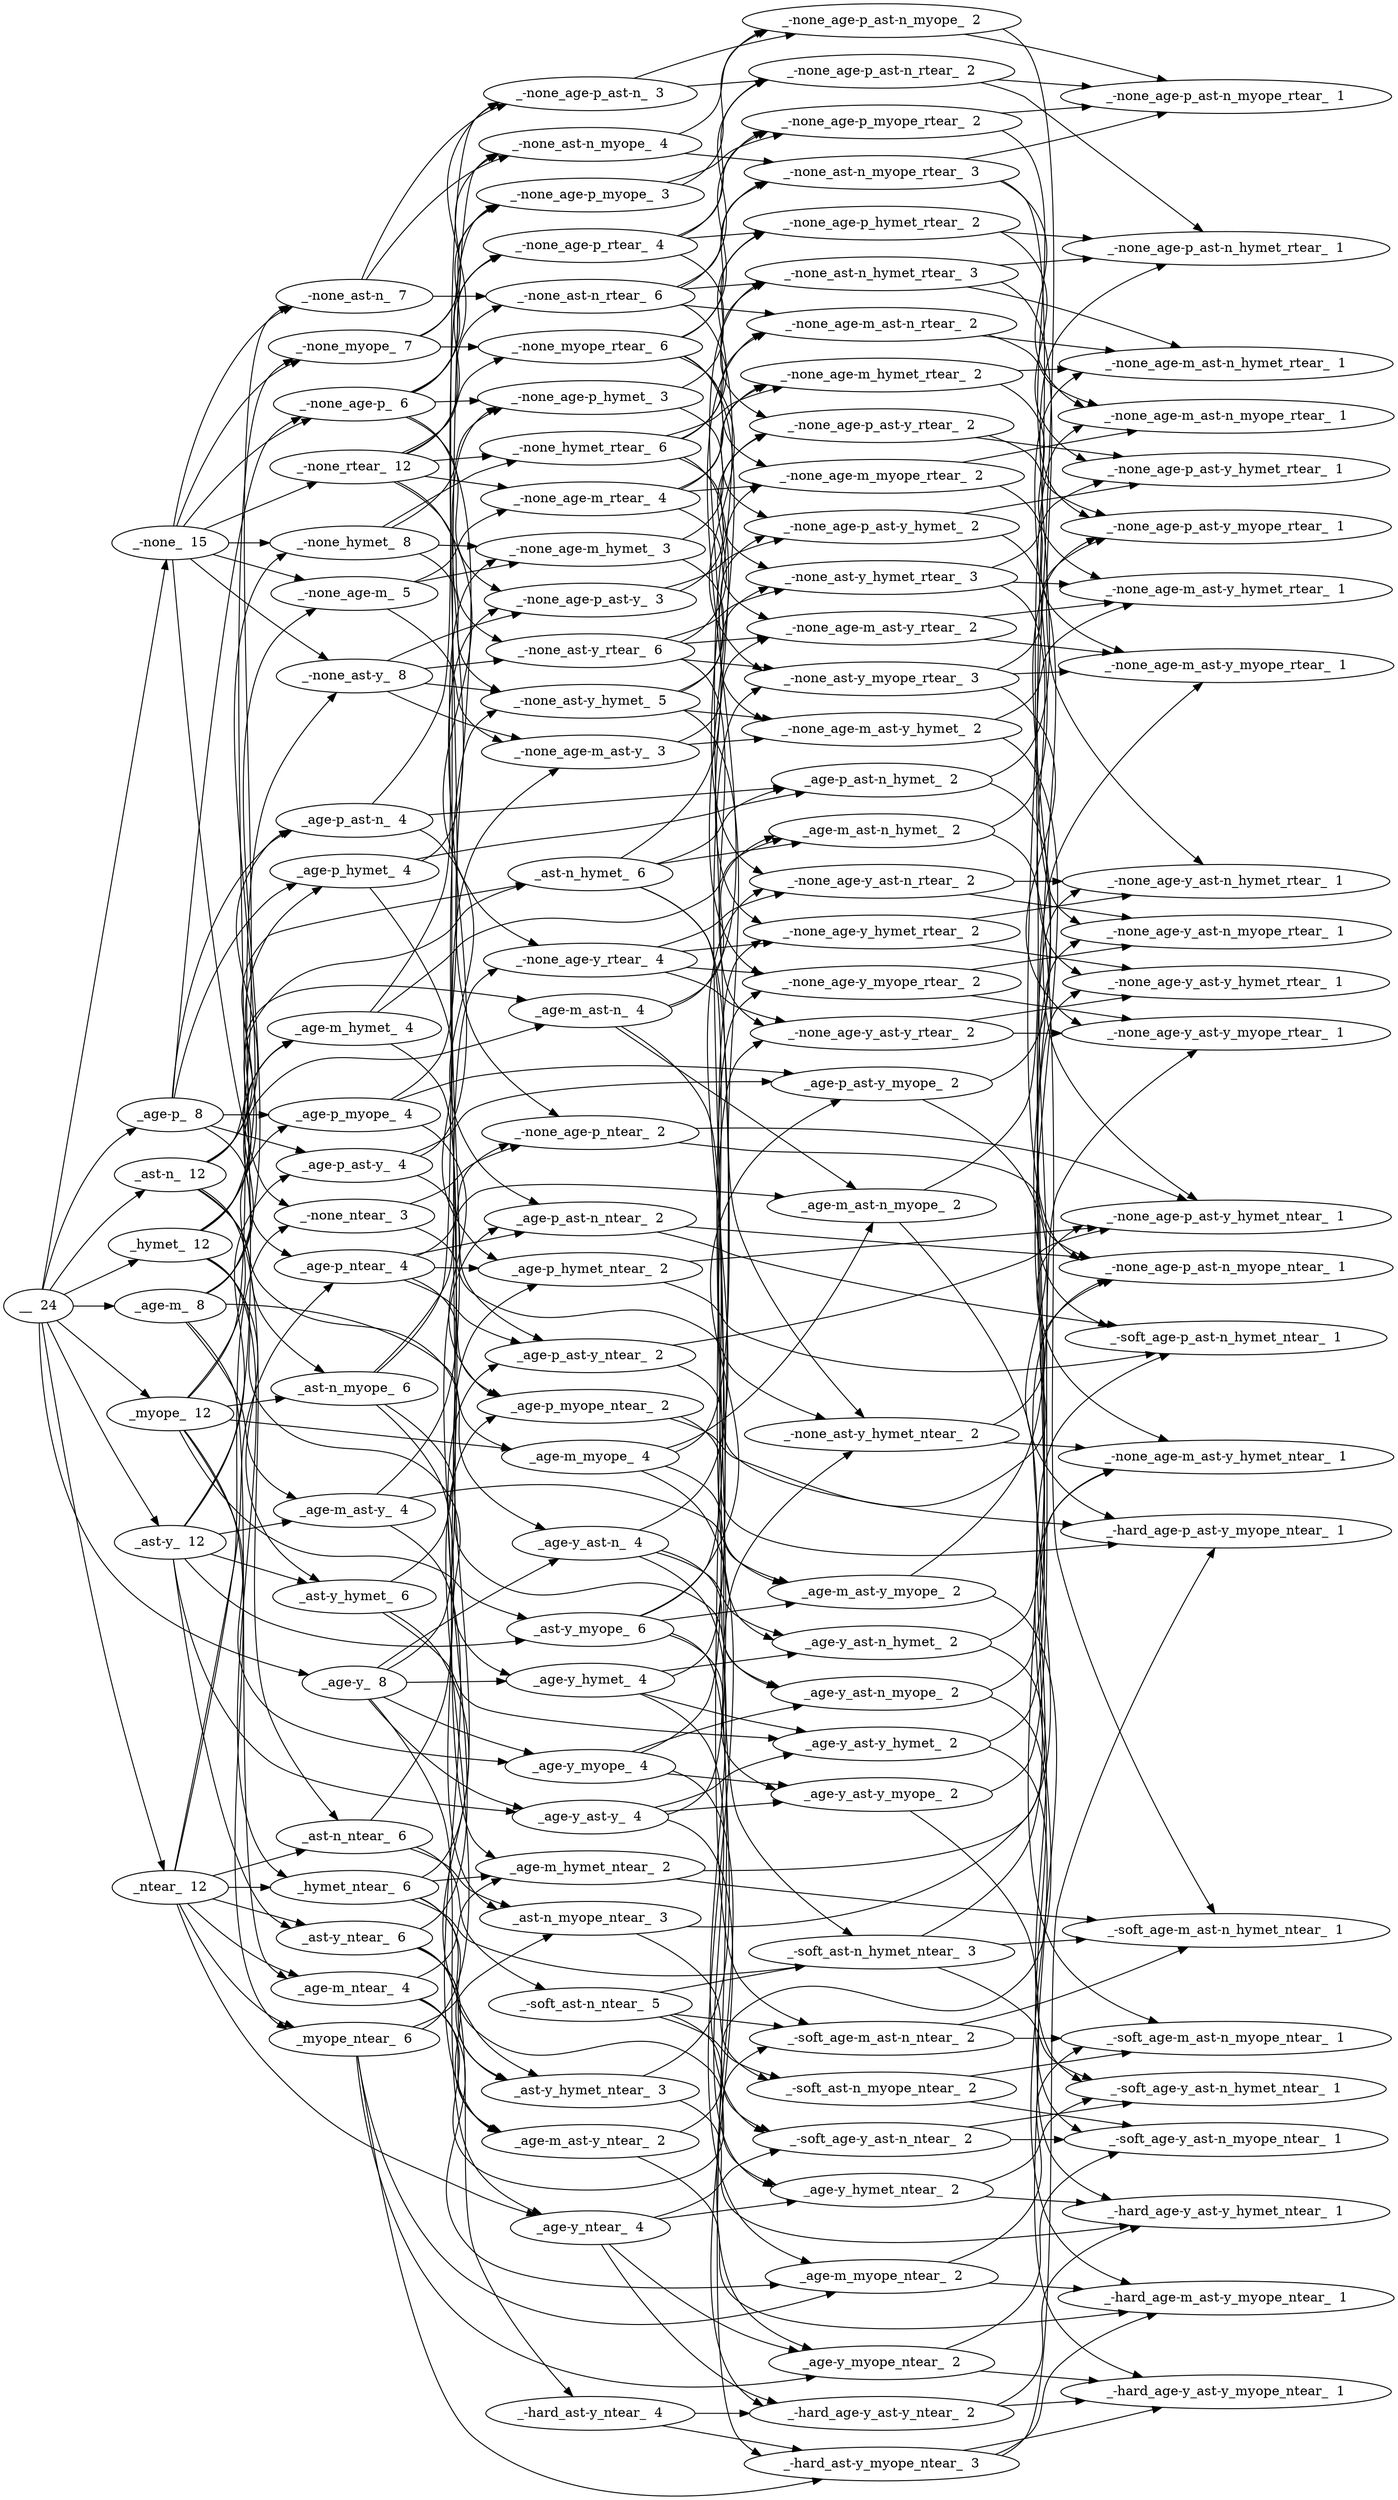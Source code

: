 strict digraph "" {
	graph [rankdir=LR];
	"__  24"	[weight=24];
	"_-none_  15"	[weight=15];
	"__  24" -> "_-none_  15"	[cost=0.6780719051126378];
	"_ast-n_  12"	[weight=12];
	"__  24" -> "_ast-n_  12"	[cost=1.0];
	"_ast-y_  12"	[weight=12];
	"__  24" -> "_ast-y_  12"	[cost=1.0];
	"_hymet_  12"	[weight=12];
	"__  24" -> "_hymet_  12"	[cost=1.0];
	"_myope_  12"	[weight=12];
	"__  24" -> "_myope_  12"	[cost=1.0];
	"_ntear_  12"	[weight=12];
	"__  24" -> "_ntear_  12"	[cost=1.0];
	"_age-m_  8"	[weight=8];
	"__  24" -> "_age-m_  8"	[cost=1.5849625007211563];
	"_age-p_  8"	[weight=8];
	"__  24" -> "_age-p_  8"	[cost=1.5849625007211563];
	"_age-y_  8"	[weight=8];
	"__  24" -> "_age-y_  8"	[cost=1.5849625007211563];
	"_-none_rtear_  12"	[weight=12];
	"_-none_  15" -> "_-none_rtear_  12"	[cost=0.32192809488736235];
	"_-none_ast-y_  8"	[weight=8];
	"_-none_  15" -> "_-none_ast-y_  8"	[cost=0.9068905956085185];
	"_-none_hymet_  8"	[weight=8];
	"_-none_  15" -> "_-none_hymet_  8"	[cost=0.9068905956085185];
	"_-none_ast-n_  7"	[weight=7];
	"_-none_  15" -> "_-none_ast-n_  7"	[cost=1.0995356735509143];
	"_-none_myope_  7"	[weight=7];
	"_-none_  15" -> "_-none_myope_  7"	[cost=1.0995356735509143];
	"_-none_age-p_  6"	[weight=6];
	"_-none_  15" -> "_-none_age-p_  6"	[cost=1.3219280948873624];
	"_-none_age-m_  5"	[weight=5];
	"_-none_  15" -> "_-none_age-m_  5"	[cost=1.5849625007211563];
	"_-none_ntear_  3"	[weight=3];
	"_-none_  15" -> "_-none_ntear_  3"	[cost=2.321928094887362];
	"_ast-n_  12" -> "_-none_ast-n_  7"	[cost=0.7776075786635519];
	"_ast-n_hymet_  6"	[weight=6];
	"_ast-n_  12" -> "_ast-n_hymet_  6"	[cost=1.0];
	"_ast-n_myope_  6"	[weight=6];
	"_ast-n_  12" -> "_ast-n_myope_  6"	[cost=1.0];
	"_ast-n_ntear_  6"	[weight=6];
	"_ast-n_  12" -> "_ast-n_ntear_  6"	[cost=1.0];
	"_age-m_ast-n_  4"	[weight=4];
	"_ast-n_  12" -> "_age-m_ast-n_  4"	[cost=1.5849625007211563];
	"_age-p_ast-n_  4"	[weight=4];
	"_ast-n_  12" -> "_age-p_ast-n_  4"	[cost=1.5849625007211563];
	"_age-y_ast-n_  4"	[weight=4];
	"_ast-n_  12" -> "_age-y_ast-n_  4"	[cost=1.5849625007211563];
	"_ast-y_  12" -> "_-none_ast-y_  8"	[cost=0.5849625007211562];
	"_ast-y_hymet_  6"	[weight=6];
	"_ast-y_  12" -> "_ast-y_hymet_  6"	[cost=1.0];
	"_ast-y_myope_  6"	[weight=6];
	"_ast-y_  12" -> "_ast-y_myope_  6"	[cost=1.0];
	"_ast-y_ntear_  6"	[weight=6];
	"_ast-y_  12" -> "_ast-y_ntear_  6"	[cost=1.0];
	"_age-m_ast-y_  4"	[weight=4];
	"_ast-y_  12" -> "_age-m_ast-y_  4"	[cost=1.5849625007211563];
	"_age-p_ast-y_  4"	[weight=4];
	"_ast-y_  12" -> "_age-p_ast-y_  4"	[cost=1.5849625007211563];
	"_age-y_ast-y_  4"	[weight=4];
	"_ast-y_  12" -> "_age-y_ast-y_  4"	[cost=1.5849625007211563];
	"_hymet_  12" -> "_-none_hymet_  8"	[cost=0.5849625007211562];
	"_hymet_  12" -> "_ast-n_hymet_  6"	[cost=1.0];
	"_hymet_  12" -> "_ast-y_hymet_  6"	[cost=1.0];
	"_hymet_ntear_  6"	[weight=6];
	"_hymet_  12" -> "_hymet_ntear_  6"	[cost=1.0];
	"_age-m_hymet_  4"	[weight=4];
	"_hymet_  12" -> "_age-m_hymet_  4"	[cost=1.5849625007211563];
	"_age-p_hymet_  4"	[weight=4];
	"_hymet_  12" -> "_age-p_hymet_  4"	[cost=1.5849625007211563];
	"_age-y_hymet_  4"	[weight=4];
	"_hymet_  12" -> "_age-y_hymet_  4"	[cost=1.5849625007211563];
	"_myope_  12" -> "_-none_myope_  7"	[cost=0.7776075786635519];
	"_myope_  12" -> "_ast-n_myope_  6"	[cost=1.0];
	"_myope_  12" -> "_ast-y_myope_  6"	[cost=1.0];
	"_myope_ntear_  6"	[weight=6];
	"_myope_  12" -> "_myope_ntear_  6"	[cost=1.0];
	"_age-m_myope_  4"	[weight=4];
	"_myope_  12" -> "_age-m_myope_  4"	[cost=1.5849625007211563];
	"_age-p_myope_  4"	[weight=4];
	"_myope_  12" -> "_age-p_myope_  4"	[cost=1.5849625007211563];
	"_age-y_myope_  4"	[weight=4];
	"_myope_  12" -> "_age-y_myope_  4"	[cost=1.5849625007211563];
	"_ntear_  12" -> "_ast-n_ntear_  6"	[cost=1.0];
	"_ntear_  12" -> "_ast-y_ntear_  6"	[cost=1.0];
	"_ntear_  12" -> "_hymet_ntear_  6"	[cost=1.0];
	"_ntear_  12" -> "_myope_ntear_  6"	[cost=1.0];
	"_age-m_ntear_  4"	[weight=4];
	"_ntear_  12" -> "_age-m_ntear_  4"	[cost=1.5849625007211563];
	"_age-p_ntear_  4"	[weight=4];
	"_ntear_  12" -> "_age-p_ntear_  4"	[cost=1.5849625007211563];
	"_age-y_ntear_  4"	[weight=4];
	"_ntear_  12" -> "_age-y_ntear_  4"	[cost=1.5849625007211563];
	"_ntear_  12" -> "_-none_ntear_  3"	[cost=2.0];
	"_-none_ast-n_rtear_  6"	[weight=6];
	"_-none_rtear_  12" -> "_-none_ast-n_rtear_  6"	[cost=1.0];
	"_-none_ast-y_rtear_  6"	[weight=6];
	"_-none_rtear_  12" -> "_-none_ast-y_rtear_  6"	[cost=1.0];
	"_-none_hymet_rtear_  6"	[weight=6];
	"_-none_rtear_  12" -> "_-none_hymet_rtear_  6"	[cost=1.0];
	"_-none_myope_rtear_  6"	[weight=6];
	"_-none_rtear_  12" -> "_-none_myope_rtear_  6"	[cost=1.0];
	"_-none_age-m_rtear_  4"	[weight=4];
	"_-none_rtear_  12" -> "_-none_age-m_rtear_  4"	[cost=1.5849625007211563];
	"_-none_age-p_rtear_  4"	[weight=4];
	"_-none_rtear_  12" -> "_-none_age-p_rtear_  4"	[cost=1.5849625007211563];
	"_-none_age-y_rtear_  4"	[weight=4];
	"_-none_rtear_  12" -> "_-none_age-y_rtear_  4"	[cost=1.5849625007211563];
	"_age-m_  8" -> "_-none_age-m_  5"	[cost=0.6780719051126378];
	"_age-m_  8" -> "_age-m_ast-n_  4"	[cost=1.0];
	"_age-m_  8" -> "_age-m_ast-y_  4"	[cost=1.0];
	"_age-m_  8" -> "_age-m_hymet_  4"	[cost=1.0];
	"_age-m_  8" -> "_age-m_myope_  4"	[cost=1.0];
	"_age-m_  8" -> "_age-m_ntear_  4"	[cost=1.0];
	"_age-p_  8" -> "_-none_age-p_  6"	[cost=0.4150374992788437];
	"_age-p_  8" -> "_age-p_ast-n_  4"	[cost=1.0];
	"_age-p_  8" -> "_age-p_ast-y_  4"	[cost=1.0];
	"_age-p_  8" -> "_age-p_hymet_  4"	[cost=1.0];
	"_age-p_  8" -> "_age-p_myope_  4"	[cost=1.0];
	"_age-p_  8" -> "_age-p_ntear_  4"	[cost=1.0];
	"_age-y_  8" -> "_age-y_ast-n_  4"	[cost=1.0];
	"_age-y_  8" -> "_age-y_ast-y_  4"	[cost=1.0];
	"_age-y_  8" -> "_age-y_hymet_  4"	[cost=1.0];
	"_age-y_  8" -> "_age-y_myope_  4"	[cost=1.0];
	"_age-y_  8" -> "_age-y_ntear_  4"	[cost=1.0];
	"_age-y_  8" -> "_-none_age-y_rtear_  4"	[cost=1.0];
	"_-none_ast-y_  8" -> "_-none_ast-y_rtear_  6"	[cost=0.4150374992788437];
	"_-none_ast-y_hymet_  5"	[weight=5];
	"_-none_ast-y_  8" -> "_-none_ast-y_hymet_  5"	[cost=0.6780719051126378];
	"_-none_age-m_ast-y_  3"	[weight=3];
	"_-none_ast-y_  8" -> "_-none_age-m_ast-y_  3"	[cost=1.4150374992788437];
	"_-none_age-p_ast-y_  3"	[weight=3];
	"_-none_ast-y_  8" -> "_-none_age-p_ast-y_  3"	[cost=1.4150374992788437];
	"_-none_hymet_  8" -> "_-none_hymet_rtear_  6"	[cost=0.4150374992788437];
	"_-none_hymet_  8" -> "_-none_ast-y_hymet_  5"	[cost=0.6780719051126378];
	"_-none_age-m_hymet_  3"	[weight=3];
	"_-none_hymet_  8" -> "_-none_age-m_hymet_  3"	[cost=1.4150374992788437];
	"_-none_age-p_hymet_  3"	[weight=3];
	"_-none_hymet_  8" -> "_-none_age-p_hymet_  3"	[cost=1.4150374992788437];
	"_-none_ast-n_  7" -> "_-none_ast-n_rtear_  6"	[cost=0.22239242133644802];
	"_-none_ast-n_myope_  4"	[weight=4];
	"_-none_ast-n_  7" -> "_-none_ast-n_myope_  4"	[cost=0.8073549220576041];
	"_-none_age-p_ast-n_  3"	[weight=3];
	"_-none_ast-n_  7" -> "_-none_age-p_ast-n_  3"	[cost=1.222392421336448];
	"_-none_myope_  7" -> "_-none_myope_rtear_  6"	[cost=0.22239242133644802];
	"_-none_myope_  7" -> "_-none_ast-n_myope_  4"	[cost=0.8073549220576041];
	"_-none_age-p_myope_  3"	[weight=3];
	"_-none_myope_  7" -> "_-none_age-p_myope_  3"	[cost=1.222392421336448];
	"_-none_ast-n_hymet_rtear_  3"	[weight=3];
	"_ast-n_hymet_  6" -> "_-none_ast-n_hymet_rtear_  3"	[cost=1.0];
	"_-soft_ast-n_hymet_ntear_  3"	[weight=3];
	"_ast-n_hymet_  6" -> "_-soft_ast-n_hymet_ntear_  3"	[cost=1.0];
	"_age-m_ast-n_hymet_  2"	[weight=2];
	"_ast-n_hymet_  6" -> "_age-m_ast-n_hymet_  2"	[cost=1.5849625007211563];
	"_age-p_ast-n_hymet_  2"	[weight=2];
	"_ast-n_hymet_  6" -> "_age-p_ast-n_hymet_  2"	[cost=1.5849625007211563];
	"_age-y_ast-n_hymet_  2"	[weight=2];
	"_ast-n_hymet_  6" -> "_age-y_ast-n_hymet_  2"	[cost=1.5849625007211563];
	"_ast-y_hymet_  6" -> "_-none_ast-y_hymet_  5"	[cost=0.2630344058337938];
	"_ast-y_hymet_ntear_  3"	[weight=3];
	"_ast-y_hymet_  6" -> "_ast-y_hymet_ntear_  3"	[cost=1.0];
	"_age-y_ast-y_hymet_  2"	[weight=2];
	"_ast-y_hymet_  6" -> "_age-y_ast-y_hymet_  2"	[cost=1.5849625007211563];
	"_ast-n_myope_  6" -> "_-none_ast-n_myope_  4"	[cost=0.5849625007211562];
	"_ast-n_myope_ntear_  3"	[weight=3];
	"_ast-n_myope_  6" -> "_ast-n_myope_ntear_  3"	[cost=1.0];
	"_age-m_ast-n_myope_  2"	[weight=2];
	"_ast-n_myope_  6" -> "_age-m_ast-n_myope_  2"	[cost=1.5849625007211563];
	"_age-y_ast-n_myope_  2"	[weight=2];
	"_ast-n_myope_  6" -> "_age-y_ast-n_myope_  2"	[cost=1.5849625007211563];
	"_-none_ast-y_myope_rtear_  3"	[weight=3];
	"_ast-y_myope_  6" -> "_-none_ast-y_myope_rtear_  3"	[cost=1.0];
	"_-hard_ast-y_myope_ntear_  3"	[weight=3];
	"_ast-y_myope_  6" -> "_-hard_ast-y_myope_ntear_  3"	[cost=1.0];
	"_age-m_ast-y_myope_  2"	[weight=2];
	"_ast-y_myope_  6" -> "_age-m_ast-y_myope_  2"	[cost=1.5849625007211563];
	"_age-p_ast-y_myope_  2"	[weight=2];
	"_ast-y_myope_  6" -> "_age-p_ast-y_myope_  2"	[cost=1.5849625007211563];
	"_age-y_ast-y_myope_  2"	[weight=2];
	"_ast-y_myope_  6" -> "_age-y_ast-y_myope_  2"	[cost=1.5849625007211563];
	"_-soft_ast-n_ntear_  5"	[weight=5];
	"_ast-n_ntear_  6" -> "_-soft_ast-n_ntear_  5"	[cost=0.2630344058337938];
	"_ast-n_ntear_  6" -> "_ast-n_myope_ntear_  3"	[cost=1.0];
	"_age-p_ast-n_ntear_  2"	[weight=2];
	"_ast-n_ntear_  6" -> "_age-p_ast-n_ntear_  2"	[cost=1.5849625007211563];
	"_-hard_ast-y_ntear_  4"	[weight=4];
	"_ast-y_ntear_  6" -> "_-hard_ast-y_ntear_  4"	[cost=0.5849625007211562];
	"_ast-y_ntear_  6" -> "_ast-y_hymet_ntear_  3"	[cost=1.0];
	"_age-m_ast-y_ntear_  2"	[weight=2];
	"_ast-y_ntear_  6" -> "_age-m_ast-y_ntear_  2"	[cost=1.5849625007211563];
	"_age-p_ast-y_ntear_  2"	[weight=2];
	"_ast-y_ntear_  6" -> "_age-p_ast-y_ntear_  2"	[cost=1.5849625007211563];
	"_hymet_ntear_  6" -> "_ast-y_hymet_ntear_  3"	[cost=1.0];
	"_hymet_ntear_  6" -> "_-soft_ast-n_hymet_ntear_  3"	[cost=1.0];
	"_age-m_hymet_ntear_  2"	[weight=2];
	"_hymet_ntear_  6" -> "_age-m_hymet_ntear_  2"	[cost=1.5849625007211563];
	"_age-p_hymet_ntear_  2"	[weight=2];
	"_hymet_ntear_  6" -> "_age-p_hymet_ntear_  2"	[cost=1.5849625007211563];
	"_age-y_hymet_ntear_  2"	[weight=2];
	"_hymet_ntear_  6" -> "_age-y_hymet_ntear_  2"	[cost=1.5849625007211563];
	"_myope_ntear_  6" -> "_ast-n_myope_ntear_  3"	[cost=1.0];
	"_myope_ntear_  6" -> "_-hard_ast-y_myope_ntear_  3"	[cost=1.0];
	"_age-m_myope_ntear_  2"	[weight=2];
	"_myope_ntear_  6" -> "_age-m_myope_ntear_  2"	[cost=1.5849625007211563];
	"_age-p_myope_ntear_  2"	[weight=2];
	"_myope_ntear_  6" -> "_age-p_myope_ntear_  2"	[cost=1.5849625007211563];
	"_age-y_myope_ntear_  2"	[weight=2];
	"_myope_ntear_  6" -> "_age-y_myope_ntear_  2"	[cost=1.5849625007211563];
	"_-none_ast-n_rtear_  6" -> "_-none_ast-n_hymet_rtear_  3"	[cost=1.0];
	"_-none_ast-n_myope_rtear_  3"	[weight=3];
	"_-none_ast-n_rtear_  6" -> "_-none_ast-n_myope_rtear_  3"	[cost=1.0];
	"_-none_age-m_ast-n_rtear_  2"	[weight=2];
	"_-none_ast-n_rtear_  6" -> "_-none_age-m_ast-n_rtear_  2"	[cost=1.5849625007211563];
	"_-none_age-p_ast-n_rtear_  2"	[weight=2];
	"_-none_ast-n_rtear_  6" -> "_-none_age-p_ast-n_rtear_  2"	[cost=1.5849625007211563];
	"_-none_age-y_ast-n_rtear_  2"	[weight=2];
	"_-none_ast-n_rtear_  6" -> "_-none_age-y_ast-n_rtear_  2"	[cost=1.5849625007211563];
	"_-none_ast-y_hymet_rtear_  3"	[weight=3];
	"_-none_ast-y_rtear_  6" -> "_-none_ast-y_hymet_rtear_  3"	[cost=1.0];
	"_-none_ast-y_rtear_  6" -> "_-none_ast-y_myope_rtear_  3"	[cost=1.0];
	"_-none_age-m_ast-y_rtear_  2"	[weight=2];
	"_-none_ast-y_rtear_  6" -> "_-none_age-m_ast-y_rtear_  2"	[cost=1.5849625007211563];
	"_-none_age-p_ast-y_rtear_  2"	[weight=2];
	"_-none_ast-y_rtear_  6" -> "_-none_age-p_ast-y_rtear_  2"	[cost=1.5849625007211563];
	"_-none_age-y_ast-y_rtear_  2"	[weight=2];
	"_-none_ast-y_rtear_  6" -> "_-none_age-y_ast-y_rtear_  2"	[cost=1.5849625007211563];
	"_-none_hymet_rtear_  6" -> "_-none_ast-n_hymet_rtear_  3"	[cost=1.0];
	"_-none_hymet_rtear_  6" -> "_-none_ast-y_hymet_rtear_  3"	[cost=1.0];
	"_-none_age-m_hymet_rtear_  2"	[weight=2];
	"_-none_hymet_rtear_  6" -> "_-none_age-m_hymet_rtear_  2"	[cost=1.5849625007211563];
	"_-none_age-p_hymet_rtear_  2"	[weight=2];
	"_-none_hymet_rtear_  6" -> "_-none_age-p_hymet_rtear_  2"	[cost=1.5849625007211563];
	"_-none_age-y_hymet_rtear_  2"	[weight=2];
	"_-none_hymet_rtear_  6" -> "_-none_age-y_hymet_rtear_  2"	[cost=1.5849625007211563];
	"_-none_myope_rtear_  6" -> "_-none_ast-n_myope_rtear_  3"	[cost=1.0];
	"_-none_myope_rtear_  6" -> "_-none_ast-y_myope_rtear_  3"	[cost=1.0];
	"_-none_age-m_myope_rtear_  2"	[weight=2];
	"_-none_myope_rtear_  6" -> "_-none_age-m_myope_rtear_  2"	[cost=1.5849625007211563];
	"_-none_age-p_myope_rtear_  2"	[weight=2];
	"_-none_myope_rtear_  6" -> "_-none_age-p_myope_rtear_  2"	[cost=1.5849625007211563];
	"_-none_age-y_myope_rtear_  2"	[weight=2];
	"_-none_myope_rtear_  6" -> "_-none_age-y_myope_rtear_  2"	[cost=1.5849625007211563];
	"_-none_age-p_  6" -> "_-none_age-p_rtear_  4"	[cost=0.5849625007211562];
	"_-none_age-p_  6" -> "_-none_age-p_ast-n_  3"	[cost=1.0];
	"_-none_age-p_  6" -> "_-none_age-p_ast-y_  3"	[cost=1.0];
	"_-none_age-p_  6" -> "_-none_age-p_hymet_  3"	[cost=1.0];
	"_-none_age-p_  6" -> "_-none_age-p_myope_  3"	[cost=1.0];
	"_-none_age-p_ntear_  2"	[weight=2];
	"_-none_age-p_  6" -> "_-none_age-p_ntear_  2"	[cost=1.5849625007211563];
	"_-soft_ast-n_ntear_  5" -> "_-soft_ast-n_hymet_ntear_  3"	[cost=0.7369655941662062];
	"_-soft_ast-n_myope_ntear_  2"	[weight=2];
	"_-soft_ast-n_ntear_  5" -> "_-soft_ast-n_myope_ntear_  2"	[cost=1.3219280948873624];
	"_-soft_age-m_ast-n_ntear_  2"	[weight=2];
	"_-soft_ast-n_ntear_  5" -> "_-soft_age-m_ast-n_ntear_  2"	[cost=1.3219280948873624];
	"_-soft_age-y_ast-n_ntear_  2"	[weight=2];
	"_-soft_ast-n_ntear_  5" -> "_-soft_age-y_ast-n_ntear_  2"	[cost=1.3219280948873624];
	"_-none_age-m_  5" -> "_-none_age-m_rtear_  4"	[cost=0.32192809488736235];
	"_-none_age-m_  5" -> "_-none_age-m_ast-y_  3"	[cost=0.7369655941662062];
	"_-none_age-m_  5" -> "_-none_age-m_hymet_  3"	[cost=0.7369655941662062];
	"_-none_ast-y_hymet_  5" -> "_-none_ast-y_hymet_rtear_  3"	[cost=0.7369655941662062];
	"_-none_age-m_ast-y_hymet_  2"	[weight=2];
	"_-none_ast-y_hymet_  5" -> "_-none_age-m_ast-y_hymet_  2"	[cost=1.3219280948873624];
	"_-none_age-p_ast-y_hymet_  2"	[weight=2];
	"_-none_ast-y_hymet_  5" -> "_-none_age-p_ast-y_hymet_  2"	[cost=1.3219280948873624];
	"_-none_ast-y_hymet_ntear_  2"	[weight=2];
	"_-none_ast-y_hymet_  5" -> "_-none_ast-y_hymet_ntear_  2"	[cost=1.3219280948873624];
	"_-hard_ast-y_ntear_  4" -> "_-hard_ast-y_myope_ntear_  3"	[cost=0.4150374992788437];
	"_-hard_age-y_ast-y_ntear_  2"	[weight=2];
	"_-hard_ast-y_ntear_  4" -> "_-hard_age-y_ast-y_ntear_  2"	[cost=1.0];
	"_age-m_ast-n_  4" -> "_-soft_age-m_ast-n_ntear_  2"	[cost=1.0];
	"_age-m_ast-n_  4" -> "_age-m_ast-n_hymet_  2"	[cost=1.0];
	"_age-m_ast-n_  4" -> "_age-m_ast-n_myope_  2"	[cost=1.0];
	"_age-m_ast-n_  4" -> "_-none_age-m_ast-n_rtear_  2"	[cost=1.0];
	"_age-m_ast-y_  4" -> "_-none_age-m_ast-y_  3"	[cost=0.4150374992788437];
	"_age-m_ast-y_  4" -> "_age-m_ast-y_myope_  2"	[cost=1.0];
	"_age-m_ast-y_  4" -> "_age-m_ast-y_ntear_  2"	[cost=1.0];
	"_age-m_hymet_  4" -> "_-none_age-m_hymet_  3"	[cost=0.4150374992788437];
	"_age-m_hymet_  4" -> "_age-m_ast-n_hymet_  2"	[cost=1.0];
	"_age-m_hymet_  4" -> "_age-m_hymet_ntear_  2"	[cost=1.0];
	"_age-m_myope_  4" -> "_age-m_ast-n_myope_  2"	[cost=1.0];
	"_age-m_myope_  4" -> "_age-m_ast-y_myope_  2"	[cost=1.0];
	"_age-m_myope_  4" -> "_age-m_myope_ntear_  2"	[cost=1.0];
	"_age-m_myope_  4" -> "_-none_age-m_myope_rtear_  2"	[cost=1.0];
	"_age-m_ntear_  4" -> "_-soft_age-m_ast-n_ntear_  2"	[cost=1.0];
	"_age-m_ntear_  4" -> "_age-m_ast-y_ntear_  2"	[cost=1.0];
	"_age-m_ntear_  4" -> "_age-m_hymet_ntear_  2"	[cost=1.0];
	"_age-m_ntear_  4" -> "_age-m_myope_ntear_  2"	[cost=1.0];
	"_-none_age-m_rtear_  4" -> "_-none_age-m_ast-n_rtear_  2"	[cost=1.0];
	"_-none_age-m_rtear_  4" -> "_-none_age-m_ast-y_rtear_  2"	[cost=1.0];
	"_-none_age-m_rtear_  4" -> "_-none_age-m_hymet_rtear_  2"	[cost=1.0];
	"_-none_age-m_rtear_  4" -> "_-none_age-m_myope_rtear_  2"	[cost=1.0];
	"_age-p_ast-n_  4" -> "_-none_age-p_ast-n_  3"	[cost=0.4150374992788437];
	"_age-p_ast-n_  4" -> "_age-p_ast-n_hymet_  2"	[cost=1.0];
	"_age-p_ast-n_  4" -> "_age-p_ast-n_ntear_  2"	[cost=1.0];
	"_age-p_ast-y_  4" -> "_-none_age-p_ast-y_  3"	[cost=0.4150374992788437];
	"_age-p_ast-y_  4" -> "_age-p_ast-y_myope_  2"	[cost=1.0];
	"_age-p_ast-y_  4" -> "_age-p_ast-y_ntear_  2"	[cost=1.0];
	"_age-p_hymet_  4" -> "_-none_age-p_hymet_  3"	[cost=0.4150374992788437];
	"_age-p_hymet_  4" -> "_age-p_ast-n_hymet_  2"	[cost=1.0];
	"_age-p_hymet_  4" -> "_age-p_hymet_ntear_  2"	[cost=1.0];
	"_age-p_myope_  4" -> "_-none_age-p_myope_  3"	[cost=0.4150374992788437];
	"_age-p_myope_  4" -> "_age-p_ast-y_myope_  2"	[cost=1.0];
	"_age-p_myope_  4" -> "_age-p_myope_ntear_  2"	[cost=1.0];
	"_age-p_ntear_  4" -> "_-none_age-p_ntear_  2"	[cost=1.0];
	"_age-p_ntear_  4" -> "_age-p_ast-n_ntear_  2"	[cost=1.0];
	"_age-p_ntear_  4" -> "_age-p_ast-y_ntear_  2"	[cost=1.0];
	"_age-p_ntear_  4" -> "_age-p_hymet_ntear_  2"	[cost=1.0];
	"_age-p_ntear_  4" -> "_age-p_myope_ntear_  2"	[cost=1.0];
	"_-none_age-p_rtear_  4" -> "_-none_age-p_ast-n_rtear_  2"	[cost=1.0];
	"_-none_age-p_rtear_  4" -> "_-none_age-p_ast-y_rtear_  2"	[cost=1.0];
	"_-none_age-p_rtear_  4" -> "_-none_age-p_hymet_rtear_  2"	[cost=1.0];
	"_-none_age-p_rtear_  4" -> "_-none_age-p_myope_rtear_  2"	[cost=1.0];
	"_age-y_ast-n_  4" -> "_-soft_age-y_ast-n_ntear_  2"	[cost=1.0];
	"_age-y_ast-n_  4" -> "_age-y_ast-n_hymet_  2"	[cost=1.0];
	"_age-y_ast-n_  4" -> "_age-y_ast-n_myope_  2"	[cost=1.0];
	"_age-y_ast-n_  4" -> "_-none_age-y_ast-n_rtear_  2"	[cost=1.0];
	"_age-y_ast-y_  4" -> "_-hard_age-y_ast-y_ntear_  2"	[cost=1.0];
	"_age-y_ast-y_  4" -> "_age-y_ast-y_hymet_  2"	[cost=1.0];
	"_age-y_ast-y_  4" -> "_age-y_ast-y_myope_  2"	[cost=1.0];
	"_age-y_ast-y_  4" -> "_-none_age-y_ast-y_rtear_  2"	[cost=1.0];
	"_age-y_hymet_  4" -> "_age-y_ast-n_hymet_  2"	[cost=1.0];
	"_age-y_hymet_  4" -> "_age-y_ast-y_hymet_  2"	[cost=1.0];
	"_age-y_hymet_  4" -> "_age-y_hymet_ntear_  2"	[cost=1.0];
	"_age-y_hymet_  4" -> "_-none_age-y_hymet_rtear_  2"	[cost=1.0];
	"_age-y_myope_  4" -> "_age-y_ast-n_myope_  2"	[cost=1.0];
	"_age-y_myope_  4" -> "_age-y_ast-y_myope_  2"	[cost=1.0];
	"_age-y_myope_  4" -> "_age-y_myope_ntear_  2"	[cost=1.0];
	"_age-y_myope_  4" -> "_-none_age-y_myope_rtear_  2"	[cost=1.0];
	"_age-y_ntear_  4" -> "_-soft_age-y_ast-n_ntear_  2"	[cost=1.0];
	"_age-y_ntear_  4" -> "_-hard_age-y_ast-y_ntear_  2"	[cost=1.0];
	"_age-y_ntear_  4" -> "_age-y_hymet_ntear_  2"	[cost=1.0];
	"_age-y_ntear_  4" -> "_age-y_myope_ntear_  2"	[cost=1.0];
	"_-none_age-y_rtear_  4" -> "_-none_age-y_ast-n_rtear_  2"	[cost=1.0];
	"_-none_age-y_rtear_  4" -> "_-none_age-y_ast-y_rtear_  2"	[cost=1.0];
	"_-none_age-y_rtear_  4" -> "_-none_age-y_hymet_rtear_  2"	[cost=1.0];
	"_-none_age-y_rtear_  4" -> "_-none_age-y_myope_rtear_  2"	[cost=1.0];
	"_-none_ast-n_myope_  4" -> "_-none_ast-n_myope_rtear_  3"	[cost=0.4150374992788437];
	"_-none_age-p_ast-n_myope_  2"	[weight=2];
	"_-none_ast-n_myope_  4" -> "_-none_age-p_ast-n_myope_  2"	[cost=1.0];
	"_-none_ntear_  3" -> "_-none_age-p_ntear_  2"	[cost=0.5849625007211562];
	"_-none_ntear_  3" -> "_-none_ast-y_hymet_ntear_  2"	[cost=0.5849625007211562];
	"_ast-y_hymet_ntear_  3" -> "_-none_ast-y_hymet_ntear_  2"	[cost=0.5849625007211562];
	"_-hard_age-y_ast-y_hymet_ntear_  1"	[weight=1];
	"_ast-y_hymet_ntear_  3" -> "_-hard_age-y_ast-y_hymet_ntear_  1"	[cost=1.5849625007211563];
	"_ast-n_myope_ntear_  3" -> "_-soft_ast-n_myope_ntear_  2"	[cost=0.5849625007211562];
	"_-none_age-p_ast-n_myope_ntear_  1"	[weight=1];
	"_ast-n_myope_ntear_  3" -> "_-none_age-p_ast-n_myope_ntear_  1"	[cost=1.5849625007211563];
	"_-none_age-m_ast-n_hymet_rtear_  1"	[weight=1];
	"_-none_ast-n_hymet_rtear_  3" -> "_-none_age-m_ast-n_hymet_rtear_  1"	[cost=1.5849625007211563];
	"_-none_age-p_ast-n_hymet_rtear_  1"	[weight=1];
	"_-none_ast-n_hymet_rtear_  3" -> "_-none_age-p_ast-n_hymet_rtear_  1"	[cost=1.5849625007211563];
	"_-none_age-y_ast-n_hymet_rtear_  1"	[weight=1];
	"_-none_ast-n_hymet_rtear_  3" -> "_-none_age-y_ast-n_hymet_rtear_  1"	[cost=1.5849625007211563];
	"_-none_age-m_ast-y_hymet_rtear_  1"	[weight=1];
	"_-none_ast-y_hymet_rtear_  3" -> "_-none_age-m_ast-y_hymet_rtear_  1"	[cost=1.5849625007211563];
	"_-none_age-p_ast-y_hymet_rtear_  1"	[weight=1];
	"_-none_ast-y_hymet_rtear_  3" -> "_-none_age-p_ast-y_hymet_rtear_  1"	[cost=1.5849625007211563];
	"_-none_age-y_ast-y_hymet_rtear_  1"	[weight=1];
	"_-none_ast-y_hymet_rtear_  3" -> "_-none_age-y_ast-y_hymet_rtear_  1"	[cost=1.5849625007211563];
	"_-none_age-m_ast-n_myope_rtear_  1"	[weight=1];
	"_-none_ast-n_myope_rtear_  3" -> "_-none_age-m_ast-n_myope_rtear_  1"	[cost=1.5849625007211563];
	"_-none_age-p_ast-n_myope_rtear_  1"	[weight=1];
	"_-none_ast-n_myope_rtear_  3" -> "_-none_age-p_ast-n_myope_rtear_  1"	[cost=1.5849625007211563];
	"_-none_age-y_ast-n_myope_rtear_  1"	[weight=1];
	"_-none_ast-n_myope_rtear_  3" -> "_-none_age-y_ast-n_myope_rtear_  1"	[cost=1.5849625007211563];
	"_-none_age-m_ast-y_myope_rtear_  1"	[weight=1];
	"_-none_ast-y_myope_rtear_  3" -> "_-none_age-m_ast-y_myope_rtear_  1"	[cost=1.5849625007211563];
	"_-none_age-p_ast-y_myope_rtear_  1"	[weight=1];
	"_-none_ast-y_myope_rtear_  3" -> "_-none_age-p_ast-y_myope_rtear_  1"	[cost=1.5849625007211563];
	"_-none_age-y_ast-y_myope_rtear_  1"	[weight=1];
	"_-none_ast-y_myope_rtear_  3" -> "_-none_age-y_ast-y_myope_rtear_  1"	[cost=1.5849625007211563];
	"_-soft_age-m_ast-n_hymet_ntear_  1"	[weight=1];
	"_-soft_ast-n_hymet_ntear_  3" -> "_-soft_age-m_ast-n_hymet_ntear_  1"	[cost=1.5849625007211563];
	"_-soft_age-p_ast-n_hymet_ntear_  1"	[weight=1];
	"_-soft_ast-n_hymet_ntear_  3" -> "_-soft_age-p_ast-n_hymet_ntear_  1"	[cost=1.5849625007211563];
	"_-soft_age-y_ast-n_hymet_ntear_  1"	[weight=1];
	"_-soft_ast-n_hymet_ntear_  3" -> "_-soft_age-y_ast-n_hymet_ntear_  1"	[cost=1.5849625007211563];
	"_-hard_age-m_ast-y_myope_ntear_  1"	[weight=1];
	"_-hard_ast-y_myope_ntear_  3" -> "_-hard_age-m_ast-y_myope_ntear_  1"	[cost=1.5849625007211563];
	"_-hard_age-p_ast-y_myope_ntear_  1"	[weight=1];
	"_-hard_ast-y_myope_ntear_  3" -> "_-hard_age-p_ast-y_myope_ntear_  1"	[cost=1.5849625007211563];
	"_-hard_age-y_ast-y_myope_ntear_  1"	[weight=1];
	"_-hard_ast-y_myope_ntear_  3" -> "_-hard_age-y_ast-y_myope_ntear_  1"	[cost=1.5849625007211563];
	"_-none_age-m_ast-y_  3" -> "_-none_age-m_ast-y_hymet_  2"	[cost=0.5849625007211562];
	"_-none_age-m_ast-y_  3" -> "_-none_age-m_ast-y_rtear_  2"	[cost=0.5849625007211562];
	"_-none_age-m_hymet_  3" -> "_-none_age-m_ast-y_hymet_  2"	[cost=0.5849625007211562];
	"_-none_age-m_hymet_  3" -> "_-none_age-m_hymet_rtear_  2"	[cost=0.5849625007211562];
	"_-none_age-p_ast-n_  3" -> "_-none_age-p_ast-n_myope_  2"	[cost=0.5849625007211562];
	"_-none_age-p_ast-n_  3" -> "_-none_age-p_ast-n_rtear_  2"	[cost=0.5849625007211562];
	"_-none_age-p_ast-y_  3" -> "_-none_age-p_ast-y_hymet_  2"	[cost=0.5849625007211562];
	"_-none_age-p_ast-y_  3" -> "_-none_age-p_ast-y_rtear_  2"	[cost=0.5849625007211562];
	"_-none_age-p_hymet_  3" -> "_-none_age-p_ast-y_hymet_  2"	[cost=0.5849625007211562];
	"_-none_age-p_hymet_  3" -> "_-none_age-p_hymet_rtear_  2"	[cost=0.5849625007211562];
	"_-none_age-p_myope_  3" -> "_-none_age-p_ast-n_myope_  2"	[cost=0.5849625007211562];
	"_-none_age-p_myope_  3" -> "_-none_age-p_myope_rtear_  2"	[cost=0.5849625007211562];
	"_-soft_age-m_ast-n_myope_ntear_  1"	[weight=1];
	"_-soft_ast-n_myope_ntear_  2" -> "_-soft_age-m_ast-n_myope_ntear_  1"	[cost=1.0];
	"_-soft_age-y_ast-n_myope_ntear_  1"	[weight=1];
	"_-soft_ast-n_myope_ntear_  2" -> "_-soft_age-y_ast-n_myope_ntear_  1"	[cost=1.0];
	"_-soft_age-m_ast-n_ntear_  2" -> "_-soft_age-m_ast-n_hymet_ntear_  1"	[cost=1.0];
	"_-soft_age-m_ast-n_ntear_  2" -> "_-soft_age-m_ast-n_myope_ntear_  1"	[cost=1.0];
	"_-soft_age-y_ast-n_ntear_  2" -> "_-soft_age-y_ast-n_hymet_ntear_  1"	[cost=1.0];
	"_-soft_age-y_ast-n_ntear_  2" -> "_-soft_age-y_ast-n_myope_ntear_  1"	[cost=1.0];
	"_-hard_age-y_ast-y_ntear_  2" -> "_-hard_age-y_ast-y_hymet_ntear_  1"	[cost=1.0];
	"_-hard_age-y_ast-y_ntear_  2" -> "_-hard_age-y_ast-y_myope_ntear_  1"	[cost=1.0];
	"_age-m_ast-n_hymet_  2" -> "_-soft_age-m_ast-n_hymet_ntear_  1"	[cost=1.0];
	"_age-m_ast-n_hymet_  2" -> "_-none_age-m_ast-n_hymet_rtear_  1"	[cost=1.0];
	"_-none_age-m_ast-y_hymet_ntear_  1"	[weight=1];
	"_-none_age-m_ast-y_hymet_  2" -> "_-none_age-m_ast-y_hymet_ntear_  1"	[cost=1.0];
	"_-none_age-m_ast-y_hymet_  2" -> "_-none_age-m_ast-y_hymet_rtear_  1"	[cost=1.0];
	"_age-m_ast-n_myope_  2" -> "_-soft_age-m_ast-n_myope_ntear_  1"	[cost=1.0];
	"_age-m_ast-n_myope_  2" -> "_-none_age-m_ast-n_myope_rtear_  1"	[cost=1.0];
	"_age-m_ast-y_myope_  2" -> "_-hard_age-m_ast-y_myope_ntear_  1"	[cost=1.0];
	"_age-m_ast-y_myope_  2" -> "_-none_age-m_ast-y_myope_rtear_  1"	[cost=1.0];
	"_age-m_ast-y_ntear_  2" -> "_-hard_age-m_ast-y_myope_ntear_  1"	[cost=1.0];
	"_age-m_ast-y_ntear_  2" -> "_-none_age-m_ast-y_hymet_ntear_  1"	[cost=1.0];
	"_age-m_hymet_ntear_  2" -> "_-soft_age-m_ast-n_hymet_ntear_  1"	[cost=1.0];
	"_age-m_hymet_ntear_  2" -> "_-none_age-m_ast-y_hymet_ntear_  1"	[cost=1.0];
	"_age-m_myope_ntear_  2" -> "_-hard_age-m_ast-y_myope_ntear_  1"	[cost=1.0];
	"_age-m_myope_ntear_  2" -> "_-soft_age-m_ast-n_myope_ntear_  1"	[cost=1.0];
	"_-none_age-m_ast-n_rtear_  2" -> "_-none_age-m_ast-n_hymet_rtear_  1"	[cost=1.0];
	"_-none_age-m_ast-n_rtear_  2" -> "_-none_age-m_ast-n_myope_rtear_  1"	[cost=1.0];
	"_-none_age-m_ast-y_rtear_  2" -> "_-none_age-m_ast-y_hymet_rtear_  1"	[cost=1.0];
	"_-none_age-m_ast-y_rtear_  2" -> "_-none_age-m_ast-y_myope_rtear_  1"	[cost=1.0];
	"_-none_age-m_hymet_rtear_  2" -> "_-none_age-m_ast-n_hymet_rtear_  1"	[cost=1.0];
	"_-none_age-m_hymet_rtear_  2" -> "_-none_age-m_ast-y_hymet_rtear_  1"	[cost=1.0];
	"_-none_age-m_myope_rtear_  2" -> "_-none_age-m_ast-n_myope_rtear_  1"	[cost=1.0];
	"_-none_age-m_myope_rtear_  2" -> "_-none_age-m_ast-y_myope_rtear_  1"	[cost=1.0];
	"_age-p_ast-n_hymet_  2" -> "_-soft_age-p_ast-n_hymet_ntear_  1"	[cost=1.0];
	"_age-p_ast-n_hymet_  2" -> "_-none_age-p_ast-n_hymet_rtear_  1"	[cost=1.0];
	"_-none_age-p_ast-y_hymet_ntear_  1"	[weight=1];
	"_-none_age-p_ast-y_hymet_  2" -> "_-none_age-p_ast-y_hymet_ntear_  1"	[cost=1.0];
	"_-none_age-p_ast-y_hymet_  2" -> "_-none_age-p_ast-y_hymet_rtear_  1"	[cost=1.0];
	"_-none_age-p_ast-n_myope_  2" -> "_-none_age-p_ast-n_myope_ntear_  1"	[cost=1.0];
	"_-none_age-p_ast-n_myope_  2" -> "_-none_age-p_ast-n_myope_rtear_  1"	[cost=1.0];
	"_age-p_ast-y_myope_  2" -> "_-hard_age-p_ast-y_myope_ntear_  1"	[cost=1.0];
	"_age-p_ast-y_myope_  2" -> "_-none_age-p_ast-y_myope_rtear_  1"	[cost=1.0];
	"_-none_age-p_ntear_  2" -> "_-none_age-p_ast-y_hymet_ntear_  1"	[cost=1.0];
	"_-none_age-p_ntear_  2" -> "_-none_age-p_ast-n_myope_ntear_  1"	[cost=1.0];
	"_age-p_ast-n_ntear_  2" -> "_-soft_age-p_ast-n_hymet_ntear_  1"	[cost=1.0];
	"_age-p_ast-n_ntear_  2" -> "_-none_age-p_ast-n_myope_ntear_  1"	[cost=1.0];
	"_age-p_ast-y_ntear_  2" -> "_-hard_age-p_ast-y_myope_ntear_  1"	[cost=1.0];
	"_age-p_ast-y_ntear_  2" -> "_-none_age-p_ast-y_hymet_ntear_  1"	[cost=1.0];
	"_age-p_hymet_ntear_  2" -> "_-soft_age-p_ast-n_hymet_ntear_  1"	[cost=1.0];
	"_age-p_hymet_ntear_  2" -> "_-none_age-p_ast-y_hymet_ntear_  1"	[cost=1.0];
	"_age-p_myope_ntear_  2" -> "_-hard_age-p_ast-y_myope_ntear_  1"	[cost=1.0];
	"_age-p_myope_ntear_  2" -> "_-none_age-p_ast-n_myope_ntear_  1"	[cost=1.0];
	"_-none_age-p_ast-n_rtear_  2" -> "_-none_age-p_ast-n_hymet_rtear_  1"	[cost=1.0];
	"_-none_age-p_ast-n_rtear_  2" -> "_-none_age-p_ast-n_myope_rtear_  1"	[cost=1.0];
	"_-none_age-p_ast-y_rtear_  2" -> "_-none_age-p_ast-y_hymet_rtear_  1"	[cost=1.0];
	"_-none_age-p_ast-y_rtear_  2" -> "_-none_age-p_ast-y_myope_rtear_  1"	[cost=1.0];
	"_-none_age-p_hymet_rtear_  2" -> "_-none_age-p_ast-n_hymet_rtear_  1"	[cost=1.0];
	"_-none_age-p_hymet_rtear_  2" -> "_-none_age-p_ast-y_hymet_rtear_  1"	[cost=1.0];
	"_-none_age-p_myope_rtear_  2" -> "_-none_age-p_ast-n_myope_rtear_  1"	[cost=1.0];
	"_-none_age-p_myope_rtear_  2" -> "_-none_age-p_ast-y_myope_rtear_  1"	[cost=1.0];
	"_age-y_ast-n_hymet_  2" -> "_-soft_age-y_ast-n_hymet_ntear_  1"	[cost=1.0];
	"_age-y_ast-n_hymet_  2" -> "_-none_age-y_ast-n_hymet_rtear_  1"	[cost=1.0];
	"_age-y_ast-y_hymet_  2" -> "_-hard_age-y_ast-y_hymet_ntear_  1"	[cost=1.0];
	"_age-y_ast-y_hymet_  2" -> "_-none_age-y_ast-y_hymet_rtear_  1"	[cost=1.0];
	"_age-y_ast-n_myope_  2" -> "_-soft_age-y_ast-n_myope_ntear_  1"	[cost=1.0];
	"_age-y_ast-n_myope_  2" -> "_-none_age-y_ast-n_myope_rtear_  1"	[cost=1.0];
	"_age-y_ast-y_myope_  2" -> "_-hard_age-y_ast-y_myope_ntear_  1"	[cost=1.0];
	"_age-y_ast-y_myope_  2" -> "_-none_age-y_ast-y_myope_rtear_  1"	[cost=1.0];
	"_age-y_hymet_ntear_  2" -> "_-soft_age-y_ast-n_hymet_ntear_  1"	[cost=1.0];
	"_age-y_hymet_ntear_  2" -> "_-hard_age-y_ast-y_hymet_ntear_  1"	[cost=1.0];
	"_age-y_myope_ntear_  2" -> "_-soft_age-y_ast-n_myope_ntear_  1"	[cost=1.0];
	"_age-y_myope_ntear_  2" -> "_-hard_age-y_ast-y_myope_ntear_  1"	[cost=1.0];
	"_-none_age-y_ast-n_rtear_  2" -> "_-none_age-y_ast-n_hymet_rtear_  1"	[cost=1.0];
	"_-none_age-y_ast-n_rtear_  2" -> "_-none_age-y_ast-n_myope_rtear_  1"	[cost=1.0];
	"_-none_age-y_ast-y_rtear_  2" -> "_-none_age-y_ast-y_hymet_rtear_  1"	[cost=1.0];
	"_-none_age-y_ast-y_rtear_  2" -> "_-none_age-y_ast-y_myope_rtear_  1"	[cost=1.0];
	"_-none_age-y_hymet_rtear_  2" -> "_-none_age-y_ast-n_hymet_rtear_  1"	[cost=1.0];
	"_-none_age-y_hymet_rtear_  2" -> "_-none_age-y_ast-y_hymet_rtear_  1"	[cost=1.0];
	"_-none_age-y_myope_rtear_  2" -> "_-none_age-y_ast-n_myope_rtear_  1"	[cost=1.0];
	"_-none_age-y_myope_rtear_  2" -> "_-none_age-y_ast-y_myope_rtear_  1"	[cost=1.0];
	"_-none_ast-y_hymet_ntear_  2" -> "_-none_age-m_ast-y_hymet_ntear_  1"	[cost=1.0];
	"_-none_ast-y_hymet_ntear_  2" -> "_-none_age-p_ast-y_hymet_ntear_  1"	[cost=1.0];
}

